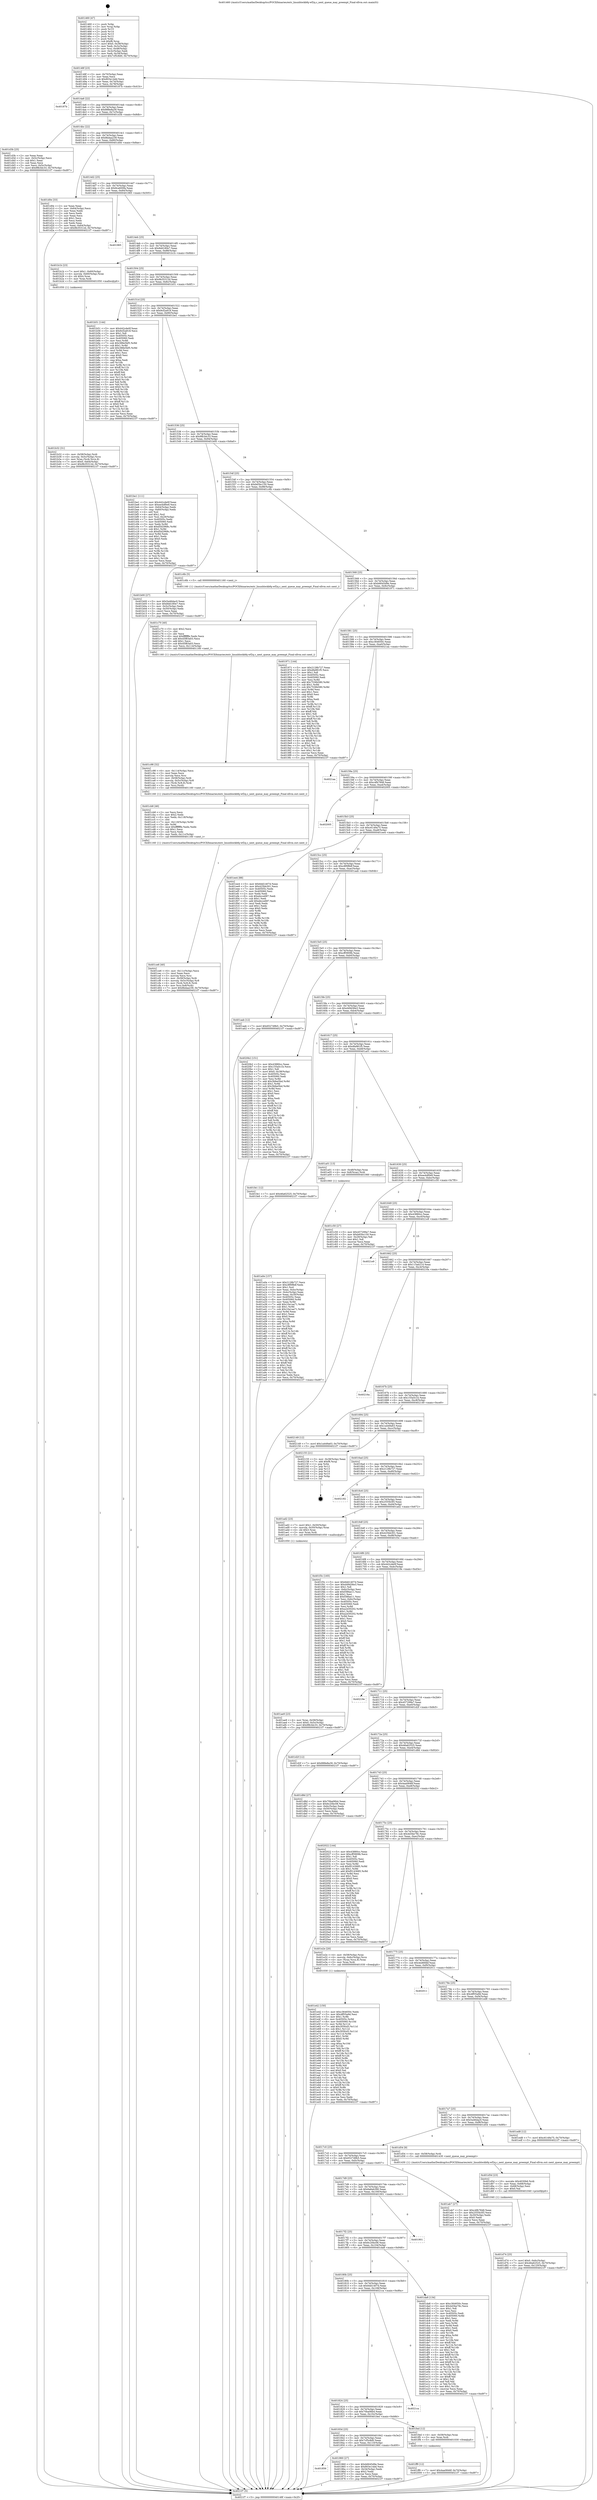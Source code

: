 digraph "0x401460" {
  label = "0x401460 (/mnt/c/Users/mathe/Desktop/tcc/POCII/binaries/extr_linuxblockbfq-wf2q.c_next_queue_may_preempt_Final-ollvm.out::main(0))"
  labelloc = "t"
  node[shape=record]

  Entry [label="",width=0.3,height=0.3,shape=circle,fillcolor=black,style=filled]
  "0x40148f" [label="{
     0x40148f [23]\l
     | [instrs]\l
     &nbsp;&nbsp;0x40148f \<+3\>: mov -0x70(%rbp),%eax\l
     &nbsp;&nbsp;0x401492 \<+2\>: mov %eax,%ecx\l
     &nbsp;&nbsp;0x401494 \<+6\>: sub $0x803e14dd,%ecx\l
     &nbsp;&nbsp;0x40149a \<+3\>: mov %eax,-0x74(%rbp)\l
     &nbsp;&nbsp;0x40149d \<+3\>: mov %ecx,-0x78(%rbp)\l
     &nbsp;&nbsp;0x4014a0 \<+6\>: je 000000000040187b \<main+0x41b\>\l
  }"]
  "0x40187b" [label="{
     0x40187b\l
  }", style=dashed]
  "0x4014a6" [label="{
     0x4014a6 [22]\l
     | [instrs]\l
     &nbsp;&nbsp;0x4014a6 \<+5\>: jmp 00000000004014ab \<main+0x4b\>\l
     &nbsp;&nbsp;0x4014ab \<+3\>: mov -0x74(%rbp),%eax\l
     &nbsp;&nbsp;0x4014ae \<+5\>: sub $0x888e8a39,%eax\l
     &nbsp;&nbsp;0x4014b3 \<+3\>: mov %eax,-0x7c(%rbp)\l
     &nbsp;&nbsp;0x4014b6 \<+6\>: je 0000000000401d3b \<main+0x8db\>\l
  }"]
  Exit [label="",width=0.3,height=0.3,shape=circle,fillcolor=black,style=filled,peripheries=2]
  "0x401d3b" [label="{
     0x401d3b [25]\l
     | [instrs]\l
     &nbsp;&nbsp;0x401d3b \<+2\>: xor %eax,%eax\l
     &nbsp;&nbsp;0x401d3d \<+3\>: mov -0x5c(%rbp),%ecx\l
     &nbsp;&nbsp;0x401d40 \<+3\>: sub $0x1,%eax\l
     &nbsp;&nbsp;0x401d43 \<+2\>: sub %eax,%ecx\l
     &nbsp;&nbsp;0x401d45 \<+3\>: mov %ecx,-0x5c(%rbp)\l
     &nbsp;&nbsp;0x401d48 \<+7\>: movl $0x9fb3dc33,-0x70(%rbp)\l
     &nbsp;&nbsp;0x401d4f \<+5\>: jmp 00000000004021f7 \<main+0xd97\>\l
  }"]
  "0x4014bc" [label="{
     0x4014bc [22]\l
     | [instrs]\l
     &nbsp;&nbsp;0x4014bc \<+5\>: jmp 00000000004014c1 \<main+0x61\>\l
     &nbsp;&nbsp;0x4014c1 \<+3\>: mov -0x74(%rbp),%eax\l
     &nbsp;&nbsp;0x4014c4 \<+5\>: sub $0x8bdaa239,%eax\l
     &nbsp;&nbsp;0x4014c9 \<+3\>: mov %eax,-0x80(%rbp)\l
     &nbsp;&nbsp;0x4014cc \<+6\>: je 0000000000401d0e \<main+0x8ae\>\l
  }"]
  "0x401ff9" [label="{
     0x401ff9 [12]\l
     | [instrs]\l
     &nbsp;&nbsp;0x401ff9 \<+7\>: movl $0x4aa0846f,-0x70(%rbp)\l
     &nbsp;&nbsp;0x402000 \<+5\>: jmp 00000000004021f7 \<main+0xd97\>\l
  }"]
  "0x401d0e" [label="{
     0x401d0e [33]\l
     | [instrs]\l
     &nbsp;&nbsp;0x401d0e \<+2\>: xor %eax,%eax\l
     &nbsp;&nbsp;0x401d10 \<+3\>: mov -0x64(%rbp),%ecx\l
     &nbsp;&nbsp;0x401d13 \<+2\>: mov %eax,%edx\l
     &nbsp;&nbsp;0x401d15 \<+2\>: sub %ecx,%edx\l
     &nbsp;&nbsp;0x401d17 \<+2\>: mov %eax,%ecx\l
     &nbsp;&nbsp;0x401d19 \<+3\>: sub $0x1,%ecx\l
     &nbsp;&nbsp;0x401d1c \<+2\>: add %ecx,%edx\l
     &nbsp;&nbsp;0x401d1e \<+2\>: sub %edx,%eax\l
     &nbsp;&nbsp;0x401d20 \<+3\>: mov %eax,-0x64(%rbp)\l
     &nbsp;&nbsp;0x401d23 \<+7\>: movl $0x9b35312d,-0x70(%rbp)\l
     &nbsp;&nbsp;0x401d2a \<+5\>: jmp 00000000004021f7 \<main+0xd97\>\l
  }"]
  "0x4014d2" [label="{
     0x4014d2 [25]\l
     | [instrs]\l
     &nbsp;&nbsp;0x4014d2 \<+5\>: jmp 00000000004014d7 \<main+0x77\>\l
     &nbsp;&nbsp;0x4014d7 \<+3\>: mov -0x74(%rbp),%eax\l
     &nbsp;&nbsp;0x4014da \<+5\>: sub $0x8ca600fa,%eax\l
     &nbsp;&nbsp;0x4014df \<+6\>: mov %eax,-0x84(%rbp)\l
     &nbsp;&nbsp;0x4014e5 \<+6\>: je 0000000000401965 \<main+0x505\>\l
  }"]
  "0x401e42" [label="{
     0x401e42 [150]\l
     | [instrs]\l
     &nbsp;&nbsp;0x401e42 \<+5\>: mov $0xc364650c,%edx\l
     &nbsp;&nbsp;0x401e47 \<+5\>: mov $0x4ff35a9d,%esi\l
     &nbsp;&nbsp;0x401e4c \<+3\>: mov $0x1,%r8b\l
     &nbsp;&nbsp;0x401e4f \<+8\>: mov 0x40505c,%r9d\l
     &nbsp;&nbsp;0x401e57 \<+8\>: mov 0x405060,%r10d\l
     &nbsp;&nbsp;0x401e5f \<+3\>: mov %r9d,%r11d\l
     &nbsp;&nbsp;0x401e62 \<+7\>: add $0x305fcd3,%r11d\l
     &nbsp;&nbsp;0x401e69 \<+4\>: sub $0x1,%r11d\l
     &nbsp;&nbsp;0x401e6d \<+7\>: sub $0x305fcd3,%r11d\l
     &nbsp;&nbsp;0x401e74 \<+4\>: imul %r11d,%r9d\l
     &nbsp;&nbsp;0x401e78 \<+4\>: and $0x1,%r9d\l
     &nbsp;&nbsp;0x401e7c \<+4\>: cmp $0x0,%r9d\l
     &nbsp;&nbsp;0x401e80 \<+3\>: sete %bl\l
     &nbsp;&nbsp;0x401e83 \<+4\>: cmp $0xa,%r10d\l
     &nbsp;&nbsp;0x401e87 \<+4\>: setl %r14b\l
     &nbsp;&nbsp;0x401e8b \<+3\>: mov %bl,%r15b\l
     &nbsp;&nbsp;0x401e8e \<+4\>: xor $0xff,%r15b\l
     &nbsp;&nbsp;0x401e92 \<+3\>: mov %r14b,%r12b\l
     &nbsp;&nbsp;0x401e95 \<+4\>: xor $0xff,%r12b\l
     &nbsp;&nbsp;0x401e99 \<+4\>: xor $0x0,%r8b\l
     &nbsp;&nbsp;0x401e9d \<+3\>: mov %r15b,%r13b\l
     &nbsp;&nbsp;0x401ea0 \<+4\>: and $0x0,%r13b\l
     &nbsp;&nbsp;0x401ea4 \<+3\>: and %r8b,%bl\l
     &nbsp;&nbsp;0x401ea7 \<+3\>: mov %r12b,%al\l
     &nbsp;&nbsp;0x401eaa \<+2\>: and $0x0,%al\l
     &nbsp;&nbsp;0x401eac \<+3\>: and %r8b,%r14b\l
     &nbsp;&nbsp;0x401eaf \<+3\>: or %bl,%r13b\l
     &nbsp;&nbsp;0x401eb2 \<+3\>: or %r14b,%al\l
     &nbsp;&nbsp;0x401eb5 \<+3\>: xor %al,%r13b\l
     &nbsp;&nbsp;0x401eb8 \<+3\>: or %r12b,%r15b\l
     &nbsp;&nbsp;0x401ebb \<+4\>: xor $0xff,%r15b\l
     &nbsp;&nbsp;0x401ebf \<+4\>: or $0x0,%r8b\l
     &nbsp;&nbsp;0x401ec3 \<+3\>: and %r8b,%r15b\l
     &nbsp;&nbsp;0x401ec6 \<+3\>: or %r15b,%r13b\l
     &nbsp;&nbsp;0x401ec9 \<+4\>: test $0x1,%r13b\l
     &nbsp;&nbsp;0x401ecd \<+3\>: cmovne %esi,%edx\l
     &nbsp;&nbsp;0x401ed0 \<+3\>: mov %edx,-0x70(%rbp)\l
     &nbsp;&nbsp;0x401ed3 \<+5\>: jmp 00000000004021f7 \<main+0xd97\>\l
  }"]
  "0x401965" [label="{
     0x401965\l
  }", style=dashed]
  "0x4014eb" [label="{
     0x4014eb [25]\l
     | [instrs]\l
     &nbsp;&nbsp;0x4014eb \<+5\>: jmp 00000000004014f0 \<main+0x90\>\l
     &nbsp;&nbsp;0x4014f0 \<+3\>: mov -0x74(%rbp),%eax\l
     &nbsp;&nbsp;0x4014f3 \<+5\>: sub $0x8dd180e7,%eax\l
     &nbsp;&nbsp;0x4014f8 \<+6\>: mov %eax,-0x88(%rbp)\l
     &nbsp;&nbsp;0x4014fe \<+6\>: je 0000000000401b1b \<main+0x6bb\>\l
  }"]
  "0x401d74" [label="{
     0x401d74 [25]\l
     | [instrs]\l
     &nbsp;&nbsp;0x401d74 \<+7\>: movl $0x0,-0x6c(%rbp)\l
     &nbsp;&nbsp;0x401d7b \<+7\>: movl $0x46a62525,-0x70(%rbp)\l
     &nbsp;&nbsp;0x401d82 \<+6\>: mov %eax,-0x120(%rbp)\l
     &nbsp;&nbsp;0x401d88 \<+5\>: jmp 00000000004021f7 \<main+0xd97\>\l
  }"]
  "0x401b1b" [label="{
     0x401b1b [23]\l
     | [instrs]\l
     &nbsp;&nbsp;0x401b1b \<+7\>: movl $0x1,-0x60(%rbp)\l
     &nbsp;&nbsp;0x401b22 \<+4\>: movslq -0x60(%rbp),%rax\l
     &nbsp;&nbsp;0x401b26 \<+4\>: shl $0x4,%rax\l
     &nbsp;&nbsp;0x401b2a \<+3\>: mov %rax,%rdi\l
     &nbsp;&nbsp;0x401b2d \<+5\>: call 0000000000401050 \<malloc@plt\>\l
     | [calls]\l
     &nbsp;&nbsp;0x401050 \{1\} (unknown)\l
  }"]
  "0x401504" [label="{
     0x401504 [25]\l
     | [instrs]\l
     &nbsp;&nbsp;0x401504 \<+5\>: jmp 0000000000401509 \<main+0xa9\>\l
     &nbsp;&nbsp;0x401509 \<+3\>: mov -0x74(%rbp),%eax\l
     &nbsp;&nbsp;0x40150c \<+5\>: sub $0x9b35312d,%eax\l
     &nbsp;&nbsp;0x401511 \<+6\>: mov %eax,-0x8c(%rbp)\l
     &nbsp;&nbsp;0x401517 \<+6\>: je 0000000000401b51 \<main+0x6f1\>\l
  }"]
  "0x401d5d" [label="{
     0x401d5d [23]\l
     | [instrs]\l
     &nbsp;&nbsp;0x401d5d \<+10\>: movabs $0x4030b6,%rdi\l
     &nbsp;&nbsp;0x401d67 \<+3\>: mov %eax,-0x68(%rbp)\l
     &nbsp;&nbsp;0x401d6a \<+3\>: mov -0x68(%rbp),%esi\l
     &nbsp;&nbsp;0x401d6d \<+2\>: mov $0x0,%al\l
     &nbsp;&nbsp;0x401d6f \<+5\>: call 0000000000401040 \<printf@plt\>\l
     | [calls]\l
     &nbsp;&nbsp;0x401040 \{1\} (unknown)\l
  }"]
  "0x401b51" [label="{
     0x401b51 [144]\l
     | [instrs]\l
     &nbsp;&nbsp;0x401b51 \<+5\>: mov $0x442cde0f,%eax\l
     &nbsp;&nbsp;0x401b56 \<+5\>: mov $0x9cf2a918,%ecx\l
     &nbsp;&nbsp;0x401b5b \<+2\>: mov $0x1,%dl\l
     &nbsp;&nbsp;0x401b5d \<+7\>: mov 0x40505c,%esi\l
     &nbsp;&nbsp;0x401b64 \<+7\>: mov 0x405060,%edi\l
     &nbsp;&nbsp;0x401b6b \<+3\>: mov %esi,%r8d\l
     &nbsp;&nbsp;0x401b6e \<+7\>: sub $0x388e5bf5,%r8d\l
     &nbsp;&nbsp;0x401b75 \<+4\>: sub $0x1,%r8d\l
     &nbsp;&nbsp;0x401b79 \<+7\>: add $0x388e5bf5,%r8d\l
     &nbsp;&nbsp;0x401b80 \<+4\>: imul %r8d,%esi\l
     &nbsp;&nbsp;0x401b84 \<+3\>: and $0x1,%esi\l
     &nbsp;&nbsp;0x401b87 \<+3\>: cmp $0x0,%esi\l
     &nbsp;&nbsp;0x401b8a \<+4\>: sete %r9b\l
     &nbsp;&nbsp;0x401b8e \<+3\>: cmp $0xa,%edi\l
     &nbsp;&nbsp;0x401b91 \<+4\>: setl %r10b\l
     &nbsp;&nbsp;0x401b95 \<+3\>: mov %r9b,%r11b\l
     &nbsp;&nbsp;0x401b98 \<+4\>: xor $0xff,%r11b\l
     &nbsp;&nbsp;0x401b9c \<+3\>: mov %r10b,%bl\l
     &nbsp;&nbsp;0x401b9f \<+3\>: xor $0xff,%bl\l
     &nbsp;&nbsp;0x401ba2 \<+3\>: xor $0x0,%dl\l
     &nbsp;&nbsp;0x401ba5 \<+3\>: mov %r11b,%r14b\l
     &nbsp;&nbsp;0x401ba8 \<+4\>: and $0x0,%r14b\l
     &nbsp;&nbsp;0x401bac \<+3\>: and %dl,%r9b\l
     &nbsp;&nbsp;0x401baf \<+3\>: mov %bl,%r15b\l
     &nbsp;&nbsp;0x401bb2 \<+4\>: and $0x0,%r15b\l
     &nbsp;&nbsp;0x401bb6 \<+3\>: and %dl,%r10b\l
     &nbsp;&nbsp;0x401bb9 \<+3\>: or %r9b,%r14b\l
     &nbsp;&nbsp;0x401bbc \<+3\>: or %r10b,%r15b\l
     &nbsp;&nbsp;0x401bbf \<+3\>: xor %r15b,%r14b\l
     &nbsp;&nbsp;0x401bc2 \<+3\>: or %bl,%r11b\l
     &nbsp;&nbsp;0x401bc5 \<+4\>: xor $0xff,%r11b\l
     &nbsp;&nbsp;0x401bc9 \<+3\>: or $0x0,%dl\l
     &nbsp;&nbsp;0x401bcc \<+3\>: and %dl,%r11b\l
     &nbsp;&nbsp;0x401bcf \<+3\>: or %r11b,%r14b\l
     &nbsp;&nbsp;0x401bd2 \<+4\>: test $0x1,%r14b\l
     &nbsp;&nbsp;0x401bd6 \<+3\>: cmovne %ecx,%eax\l
     &nbsp;&nbsp;0x401bd9 \<+3\>: mov %eax,-0x70(%rbp)\l
     &nbsp;&nbsp;0x401bdc \<+5\>: jmp 00000000004021f7 \<main+0xd97\>\l
  }"]
  "0x40151d" [label="{
     0x40151d [25]\l
     | [instrs]\l
     &nbsp;&nbsp;0x40151d \<+5\>: jmp 0000000000401522 \<main+0xc2\>\l
     &nbsp;&nbsp;0x401522 \<+3\>: mov -0x74(%rbp),%eax\l
     &nbsp;&nbsp;0x401525 \<+5\>: sub $0x9cf2a918,%eax\l
     &nbsp;&nbsp;0x40152a \<+6\>: mov %eax,-0x90(%rbp)\l
     &nbsp;&nbsp;0x401530 \<+6\>: je 0000000000401be1 \<main+0x781\>\l
  }"]
  "0x401ce6" [label="{
     0x401ce6 [40]\l
     | [instrs]\l
     &nbsp;&nbsp;0x401ce6 \<+6\>: mov -0x11c(%rbp),%ecx\l
     &nbsp;&nbsp;0x401cec \<+3\>: imul %eax,%ecx\l
     &nbsp;&nbsp;0x401cef \<+3\>: movslq %ecx,%rsi\l
     &nbsp;&nbsp;0x401cf2 \<+4\>: mov -0x58(%rbp),%rdi\l
     &nbsp;&nbsp;0x401cf6 \<+4\>: movslq -0x5c(%rbp),%r8\l
     &nbsp;&nbsp;0x401cfa \<+4\>: mov (%rdi,%r8,8),%rdi\l
     &nbsp;&nbsp;0x401cfe \<+4\>: mov %rsi,0x8(%rdi)\l
     &nbsp;&nbsp;0x401d02 \<+7\>: movl $0x8bdaa239,-0x70(%rbp)\l
     &nbsp;&nbsp;0x401d09 \<+5\>: jmp 00000000004021f7 \<main+0xd97\>\l
  }"]
  "0x401be1" [label="{
     0x401be1 [111]\l
     | [instrs]\l
     &nbsp;&nbsp;0x401be1 \<+5\>: mov $0x442cde0f,%eax\l
     &nbsp;&nbsp;0x401be6 \<+5\>: mov $0xee4df0e9,%ecx\l
     &nbsp;&nbsp;0x401beb \<+3\>: mov -0x64(%rbp),%edx\l
     &nbsp;&nbsp;0x401bee \<+3\>: cmp -0x60(%rbp),%edx\l
     &nbsp;&nbsp;0x401bf1 \<+4\>: setl %sil\l
     &nbsp;&nbsp;0x401bf5 \<+4\>: and $0x1,%sil\l
     &nbsp;&nbsp;0x401bf9 \<+4\>: mov %sil,-0x29(%rbp)\l
     &nbsp;&nbsp;0x401bfd \<+7\>: mov 0x40505c,%edx\l
     &nbsp;&nbsp;0x401c04 \<+7\>: mov 0x405060,%edi\l
     &nbsp;&nbsp;0x401c0b \<+3\>: mov %edx,%r8d\l
     &nbsp;&nbsp;0x401c0e \<+7\>: add $0xd5d2968c,%r8d\l
     &nbsp;&nbsp;0x401c15 \<+4\>: sub $0x1,%r8d\l
     &nbsp;&nbsp;0x401c19 \<+7\>: sub $0xd5d2968c,%r8d\l
     &nbsp;&nbsp;0x401c20 \<+4\>: imul %r8d,%edx\l
     &nbsp;&nbsp;0x401c24 \<+3\>: and $0x1,%edx\l
     &nbsp;&nbsp;0x401c27 \<+3\>: cmp $0x0,%edx\l
     &nbsp;&nbsp;0x401c2a \<+4\>: sete %sil\l
     &nbsp;&nbsp;0x401c2e \<+3\>: cmp $0xa,%edi\l
     &nbsp;&nbsp;0x401c31 \<+4\>: setl %r9b\l
     &nbsp;&nbsp;0x401c35 \<+3\>: mov %sil,%r10b\l
     &nbsp;&nbsp;0x401c38 \<+3\>: and %r9b,%r10b\l
     &nbsp;&nbsp;0x401c3b \<+3\>: xor %r9b,%sil\l
     &nbsp;&nbsp;0x401c3e \<+3\>: or %sil,%r10b\l
     &nbsp;&nbsp;0x401c41 \<+4\>: test $0x1,%r10b\l
     &nbsp;&nbsp;0x401c45 \<+3\>: cmovne %ecx,%eax\l
     &nbsp;&nbsp;0x401c48 \<+3\>: mov %eax,-0x70(%rbp)\l
     &nbsp;&nbsp;0x401c4b \<+5\>: jmp 00000000004021f7 \<main+0xd97\>\l
  }"]
  "0x401536" [label="{
     0x401536 [25]\l
     | [instrs]\l
     &nbsp;&nbsp;0x401536 \<+5\>: jmp 000000000040153b \<main+0xdb\>\l
     &nbsp;&nbsp;0x40153b \<+3\>: mov -0x74(%rbp),%eax\l
     &nbsp;&nbsp;0x40153e \<+5\>: sub $0x9fb3dc33,%eax\l
     &nbsp;&nbsp;0x401543 \<+6\>: mov %eax,-0x94(%rbp)\l
     &nbsp;&nbsp;0x401549 \<+6\>: je 0000000000401b00 \<main+0x6a0\>\l
  }"]
  "0x401cb8" [label="{
     0x401cb8 [46]\l
     | [instrs]\l
     &nbsp;&nbsp;0x401cb8 \<+2\>: xor %ecx,%ecx\l
     &nbsp;&nbsp;0x401cba \<+5\>: mov $0x2,%edx\l
     &nbsp;&nbsp;0x401cbf \<+6\>: mov %edx,-0x118(%rbp)\l
     &nbsp;&nbsp;0x401cc5 \<+1\>: cltd\l
     &nbsp;&nbsp;0x401cc6 \<+7\>: mov -0x118(%rbp),%r9d\l
     &nbsp;&nbsp;0x401ccd \<+3\>: idiv %r9d\l
     &nbsp;&nbsp;0x401cd0 \<+6\>: imul $0xfffffffe,%edx,%edx\l
     &nbsp;&nbsp;0x401cd6 \<+3\>: sub $0x1,%ecx\l
     &nbsp;&nbsp;0x401cd9 \<+2\>: sub %ecx,%edx\l
     &nbsp;&nbsp;0x401cdb \<+6\>: mov %edx,-0x11c(%rbp)\l
     &nbsp;&nbsp;0x401ce1 \<+5\>: call 0000000000401160 \<next_i\>\l
     | [calls]\l
     &nbsp;&nbsp;0x401160 \{1\} (/mnt/c/Users/mathe/Desktop/tcc/POCII/binaries/extr_linuxblockbfq-wf2q.c_next_queue_may_preempt_Final-ollvm.out::next_i)\l
  }"]
  "0x401b00" [label="{
     0x401b00 [27]\l
     | [instrs]\l
     &nbsp;&nbsp;0x401b00 \<+5\>: mov $0x5a46dac0,%eax\l
     &nbsp;&nbsp;0x401b05 \<+5\>: mov $0x8dd180e7,%ecx\l
     &nbsp;&nbsp;0x401b0a \<+3\>: mov -0x5c(%rbp),%edx\l
     &nbsp;&nbsp;0x401b0d \<+3\>: cmp -0x50(%rbp),%edx\l
     &nbsp;&nbsp;0x401b10 \<+3\>: cmovl %ecx,%eax\l
     &nbsp;&nbsp;0x401b13 \<+3\>: mov %eax,-0x70(%rbp)\l
     &nbsp;&nbsp;0x401b16 \<+5\>: jmp 00000000004021f7 \<main+0xd97\>\l
  }"]
  "0x40154f" [label="{
     0x40154f [25]\l
     | [instrs]\l
     &nbsp;&nbsp;0x40154f \<+5\>: jmp 0000000000401554 \<main+0xf4\>\l
     &nbsp;&nbsp;0x401554 \<+3\>: mov -0x74(%rbp),%eax\l
     &nbsp;&nbsp;0x401557 \<+5\>: sub $0xb65bc150,%eax\l
     &nbsp;&nbsp;0x40155c \<+6\>: mov %eax,-0x98(%rbp)\l
     &nbsp;&nbsp;0x401562 \<+6\>: je 0000000000401c6b \<main+0x80b\>\l
  }"]
  "0x401c98" [label="{
     0x401c98 [32]\l
     | [instrs]\l
     &nbsp;&nbsp;0x401c98 \<+6\>: mov -0x114(%rbp),%ecx\l
     &nbsp;&nbsp;0x401c9e \<+3\>: imul %eax,%ecx\l
     &nbsp;&nbsp;0x401ca1 \<+3\>: movslq %ecx,%rsi\l
     &nbsp;&nbsp;0x401ca4 \<+4\>: mov -0x58(%rbp),%rdi\l
     &nbsp;&nbsp;0x401ca8 \<+4\>: movslq -0x5c(%rbp),%r8\l
     &nbsp;&nbsp;0x401cac \<+4\>: mov (%rdi,%r8,8),%rdi\l
     &nbsp;&nbsp;0x401cb0 \<+3\>: mov %rsi,(%rdi)\l
     &nbsp;&nbsp;0x401cb3 \<+5\>: call 0000000000401160 \<next_i\>\l
     | [calls]\l
     &nbsp;&nbsp;0x401160 \{1\} (/mnt/c/Users/mathe/Desktop/tcc/POCII/binaries/extr_linuxblockbfq-wf2q.c_next_queue_may_preempt_Final-ollvm.out::next_i)\l
  }"]
  "0x401c6b" [label="{
     0x401c6b [5]\l
     | [instrs]\l
     &nbsp;&nbsp;0x401c6b \<+5\>: call 0000000000401160 \<next_i\>\l
     | [calls]\l
     &nbsp;&nbsp;0x401160 \{1\} (/mnt/c/Users/mathe/Desktop/tcc/POCII/binaries/extr_linuxblockbfq-wf2q.c_next_queue_may_preempt_Final-ollvm.out::next_i)\l
  }"]
  "0x401568" [label="{
     0x401568 [25]\l
     | [instrs]\l
     &nbsp;&nbsp;0x401568 \<+5\>: jmp 000000000040156d \<main+0x10d\>\l
     &nbsp;&nbsp;0x40156d \<+3\>: mov -0x74(%rbp),%eax\l
     &nbsp;&nbsp;0x401570 \<+5\>: sub $0xb6645d9e,%eax\l
     &nbsp;&nbsp;0x401575 \<+6\>: mov %eax,-0x9c(%rbp)\l
     &nbsp;&nbsp;0x40157b \<+6\>: je 0000000000401971 \<main+0x511\>\l
  }"]
  "0x401c70" [label="{
     0x401c70 [40]\l
     | [instrs]\l
     &nbsp;&nbsp;0x401c70 \<+5\>: mov $0x2,%ecx\l
     &nbsp;&nbsp;0x401c75 \<+1\>: cltd\l
     &nbsp;&nbsp;0x401c76 \<+2\>: idiv %ecx\l
     &nbsp;&nbsp;0x401c78 \<+6\>: imul $0xfffffffe,%edx,%ecx\l
     &nbsp;&nbsp;0x401c7e \<+6\>: add $0x45f83a03,%ecx\l
     &nbsp;&nbsp;0x401c84 \<+3\>: add $0x1,%ecx\l
     &nbsp;&nbsp;0x401c87 \<+6\>: sub $0x45f83a03,%ecx\l
     &nbsp;&nbsp;0x401c8d \<+6\>: mov %ecx,-0x114(%rbp)\l
     &nbsp;&nbsp;0x401c93 \<+5\>: call 0000000000401160 \<next_i\>\l
     | [calls]\l
     &nbsp;&nbsp;0x401160 \{1\} (/mnt/c/Users/mathe/Desktop/tcc/POCII/binaries/extr_linuxblockbfq-wf2q.c_next_queue_may_preempt_Final-ollvm.out::next_i)\l
  }"]
  "0x401971" [label="{
     0x401971 [144]\l
     | [instrs]\l
     &nbsp;&nbsp;0x401971 \<+5\>: mov $0x2128b727,%eax\l
     &nbsp;&nbsp;0x401976 \<+5\>: mov $0xdfa981f5,%ecx\l
     &nbsp;&nbsp;0x40197b \<+2\>: mov $0x1,%dl\l
     &nbsp;&nbsp;0x40197d \<+7\>: mov 0x40505c,%esi\l
     &nbsp;&nbsp;0x401984 \<+7\>: mov 0x405060,%edi\l
     &nbsp;&nbsp;0x40198b \<+3\>: mov %esi,%r8d\l
     &nbsp;&nbsp;0x40198e \<+7\>: add $0x7536b580,%r8d\l
     &nbsp;&nbsp;0x401995 \<+4\>: sub $0x1,%r8d\l
     &nbsp;&nbsp;0x401999 \<+7\>: sub $0x7536b580,%r8d\l
     &nbsp;&nbsp;0x4019a0 \<+4\>: imul %r8d,%esi\l
     &nbsp;&nbsp;0x4019a4 \<+3\>: and $0x1,%esi\l
     &nbsp;&nbsp;0x4019a7 \<+3\>: cmp $0x0,%esi\l
     &nbsp;&nbsp;0x4019aa \<+4\>: sete %r9b\l
     &nbsp;&nbsp;0x4019ae \<+3\>: cmp $0xa,%edi\l
     &nbsp;&nbsp;0x4019b1 \<+4\>: setl %r10b\l
     &nbsp;&nbsp;0x4019b5 \<+3\>: mov %r9b,%r11b\l
     &nbsp;&nbsp;0x4019b8 \<+4\>: xor $0xff,%r11b\l
     &nbsp;&nbsp;0x4019bc \<+3\>: mov %r10b,%bl\l
     &nbsp;&nbsp;0x4019bf \<+3\>: xor $0xff,%bl\l
     &nbsp;&nbsp;0x4019c2 \<+3\>: xor $0x1,%dl\l
     &nbsp;&nbsp;0x4019c5 \<+3\>: mov %r11b,%r14b\l
     &nbsp;&nbsp;0x4019c8 \<+4\>: and $0xff,%r14b\l
     &nbsp;&nbsp;0x4019cc \<+3\>: and %dl,%r9b\l
     &nbsp;&nbsp;0x4019cf \<+3\>: mov %bl,%r15b\l
     &nbsp;&nbsp;0x4019d2 \<+4\>: and $0xff,%r15b\l
     &nbsp;&nbsp;0x4019d6 \<+3\>: and %dl,%r10b\l
     &nbsp;&nbsp;0x4019d9 \<+3\>: or %r9b,%r14b\l
     &nbsp;&nbsp;0x4019dc \<+3\>: or %r10b,%r15b\l
     &nbsp;&nbsp;0x4019df \<+3\>: xor %r15b,%r14b\l
     &nbsp;&nbsp;0x4019e2 \<+3\>: or %bl,%r11b\l
     &nbsp;&nbsp;0x4019e5 \<+4\>: xor $0xff,%r11b\l
     &nbsp;&nbsp;0x4019e9 \<+3\>: or $0x1,%dl\l
     &nbsp;&nbsp;0x4019ec \<+3\>: and %dl,%r11b\l
     &nbsp;&nbsp;0x4019ef \<+3\>: or %r11b,%r14b\l
     &nbsp;&nbsp;0x4019f2 \<+4\>: test $0x1,%r14b\l
     &nbsp;&nbsp;0x4019f6 \<+3\>: cmovne %ecx,%eax\l
     &nbsp;&nbsp;0x4019f9 \<+3\>: mov %eax,-0x70(%rbp)\l
     &nbsp;&nbsp;0x4019fc \<+5\>: jmp 00000000004021f7 \<main+0xd97\>\l
  }"]
  "0x401581" [label="{
     0x401581 [25]\l
     | [instrs]\l
     &nbsp;&nbsp;0x401581 \<+5\>: jmp 0000000000401586 \<main+0x126\>\l
     &nbsp;&nbsp;0x401586 \<+3\>: mov -0x74(%rbp),%eax\l
     &nbsp;&nbsp;0x401589 \<+5\>: sub $0xc364650c,%eax\l
     &nbsp;&nbsp;0x40158e \<+6\>: mov %eax,-0xa0(%rbp)\l
     &nbsp;&nbsp;0x401594 \<+6\>: je 00000000004021aa \<main+0xd4a\>\l
  }"]
  "0x401b32" [label="{
     0x401b32 [31]\l
     | [instrs]\l
     &nbsp;&nbsp;0x401b32 \<+4\>: mov -0x58(%rbp),%rdi\l
     &nbsp;&nbsp;0x401b36 \<+4\>: movslq -0x5c(%rbp),%rcx\l
     &nbsp;&nbsp;0x401b3a \<+4\>: mov %rax,(%rdi,%rcx,8)\l
     &nbsp;&nbsp;0x401b3e \<+7\>: movl $0x0,-0x64(%rbp)\l
     &nbsp;&nbsp;0x401b45 \<+7\>: movl $0x9b35312d,-0x70(%rbp)\l
     &nbsp;&nbsp;0x401b4c \<+5\>: jmp 00000000004021f7 \<main+0xd97\>\l
  }"]
  "0x4021aa" [label="{
     0x4021aa\l
  }", style=dashed]
  "0x40159a" [label="{
     0x40159a [25]\l
     | [instrs]\l
     &nbsp;&nbsp;0x40159a \<+5\>: jmp 000000000040159f \<main+0x13f\>\l
     &nbsp;&nbsp;0x40159f \<+3\>: mov -0x74(%rbp),%eax\l
     &nbsp;&nbsp;0x4015a2 \<+5\>: sub $0xc4fb7848,%eax\l
     &nbsp;&nbsp;0x4015a7 \<+6\>: mov %eax,-0xa4(%rbp)\l
     &nbsp;&nbsp;0x4015ad \<+6\>: je 0000000000402005 \<main+0xba5\>\l
  }"]
  "0x401ae9" [label="{
     0x401ae9 [23]\l
     | [instrs]\l
     &nbsp;&nbsp;0x401ae9 \<+4\>: mov %rax,-0x58(%rbp)\l
     &nbsp;&nbsp;0x401aed \<+7\>: movl $0x0,-0x5c(%rbp)\l
     &nbsp;&nbsp;0x401af4 \<+7\>: movl $0x9fb3dc33,-0x70(%rbp)\l
     &nbsp;&nbsp;0x401afb \<+5\>: jmp 00000000004021f7 \<main+0xd97\>\l
  }"]
  "0x402005" [label="{
     0x402005\l
  }", style=dashed]
  "0x4015b3" [label="{
     0x4015b3 [25]\l
     | [instrs]\l
     &nbsp;&nbsp;0x4015b3 \<+5\>: jmp 00000000004015b8 \<main+0x158\>\l
     &nbsp;&nbsp;0x4015b8 \<+3\>: mov -0x74(%rbp),%eax\l
     &nbsp;&nbsp;0x4015bb \<+5\>: sub $0xc6149a75,%eax\l
     &nbsp;&nbsp;0x4015c0 \<+6\>: mov %eax,-0xa8(%rbp)\l
     &nbsp;&nbsp;0x4015c6 \<+6\>: je 0000000000401ee4 \<main+0xa84\>\l
  }"]
  "0x401a0e" [label="{
     0x401a0e [157]\l
     | [instrs]\l
     &nbsp;&nbsp;0x401a0e \<+5\>: mov $0x2128b727,%ecx\l
     &nbsp;&nbsp;0x401a13 \<+5\>: mov $0xc8f0f8df,%edx\l
     &nbsp;&nbsp;0x401a18 \<+3\>: mov $0x1,%sil\l
     &nbsp;&nbsp;0x401a1b \<+3\>: mov %eax,-0x4c(%rbp)\l
     &nbsp;&nbsp;0x401a1e \<+3\>: mov -0x4c(%rbp),%eax\l
     &nbsp;&nbsp;0x401a21 \<+3\>: mov %eax,-0x30(%rbp)\l
     &nbsp;&nbsp;0x401a24 \<+7\>: mov 0x40505c,%eax\l
     &nbsp;&nbsp;0x401a2b \<+8\>: mov 0x405060,%r8d\l
     &nbsp;&nbsp;0x401a33 \<+3\>: mov %eax,%r9d\l
     &nbsp;&nbsp;0x401a36 \<+7\>: add $0x10a1aa71,%r9d\l
     &nbsp;&nbsp;0x401a3d \<+4\>: sub $0x1,%r9d\l
     &nbsp;&nbsp;0x401a41 \<+7\>: sub $0x10a1aa71,%r9d\l
     &nbsp;&nbsp;0x401a48 \<+4\>: imul %r9d,%eax\l
     &nbsp;&nbsp;0x401a4c \<+3\>: and $0x1,%eax\l
     &nbsp;&nbsp;0x401a4f \<+3\>: cmp $0x0,%eax\l
     &nbsp;&nbsp;0x401a52 \<+4\>: sete %r10b\l
     &nbsp;&nbsp;0x401a56 \<+4\>: cmp $0xa,%r8d\l
     &nbsp;&nbsp;0x401a5a \<+4\>: setl %r11b\l
     &nbsp;&nbsp;0x401a5e \<+3\>: mov %r10b,%bl\l
     &nbsp;&nbsp;0x401a61 \<+3\>: xor $0xff,%bl\l
     &nbsp;&nbsp;0x401a64 \<+3\>: mov %r11b,%r14b\l
     &nbsp;&nbsp;0x401a67 \<+4\>: xor $0xff,%r14b\l
     &nbsp;&nbsp;0x401a6b \<+4\>: xor $0x1,%sil\l
     &nbsp;&nbsp;0x401a6f \<+3\>: mov %bl,%r15b\l
     &nbsp;&nbsp;0x401a72 \<+4\>: and $0xff,%r15b\l
     &nbsp;&nbsp;0x401a76 \<+3\>: and %sil,%r10b\l
     &nbsp;&nbsp;0x401a79 \<+3\>: mov %r14b,%r12b\l
     &nbsp;&nbsp;0x401a7c \<+4\>: and $0xff,%r12b\l
     &nbsp;&nbsp;0x401a80 \<+3\>: and %sil,%r11b\l
     &nbsp;&nbsp;0x401a83 \<+3\>: or %r10b,%r15b\l
     &nbsp;&nbsp;0x401a86 \<+3\>: or %r11b,%r12b\l
     &nbsp;&nbsp;0x401a89 \<+3\>: xor %r12b,%r15b\l
     &nbsp;&nbsp;0x401a8c \<+3\>: or %r14b,%bl\l
     &nbsp;&nbsp;0x401a8f \<+3\>: xor $0xff,%bl\l
     &nbsp;&nbsp;0x401a92 \<+4\>: or $0x1,%sil\l
     &nbsp;&nbsp;0x401a96 \<+3\>: and %sil,%bl\l
     &nbsp;&nbsp;0x401a99 \<+3\>: or %bl,%r15b\l
     &nbsp;&nbsp;0x401a9c \<+4\>: test $0x1,%r15b\l
     &nbsp;&nbsp;0x401aa0 \<+3\>: cmovne %edx,%ecx\l
     &nbsp;&nbsp;0x401aa3 \<+3\>: mov %ecx,-0x70(%rbp)\l
     &nbsp;&nbsp;0x401aa6 \<+5\>: jmp 00000000004021f7 \<main+0xd97\>\l
  }"]
  "0x401ee4" [label="{
     0x401ee4 [88]\l
     | [instrs]\l
     &nbsp;&nbsp;0x401ee4 \<+5\>: mov $0x6dd1407d,%eax\l
     &nbsp;&nbsp;0x401ee9 \<+5\>: mov $0x425bb301,%ecx\l
     &nbsp;&nbsp;0x401eee \<+7\>: mov 0x40505c,%edx\l
     &nbsp;&nbsp;0x401ef5 \<+7\>: mov 0x405060,%esi\l
     &nbsp;&nbsp;0x401efc \<+2\>: mov %edx,%edi\l
     &nbsp;&nbsp;0x401efe \<+6\>: sub $0xebcce687,%edi\l
     &nbsp;&nbsp;0x401f04 \<+3\>: sub $0x1,%edi\l
     &nbsp;&nbsp;0x401f07 \<+6\>: add $0xebcce687,%edi\l
     &nbsp;&nbsp;0x401f0d \<+3\>: imul %edi,%edx\l
     &nbsp;&nbsp;0x401f10 \<+3\>: and $0x1,%edx\l
     &nbsp;&nbsp;0x401f13 \<+3\>: cmp $0x0,%edx\l
     &nbsp;&nbsp;0x401f16 \<+4\>: sete %r8b\l
     &nbsp;&nbsp;0x401f1a \<+3\>: cmp $0xa,%esi\l
     &nbsp;&nbsp;0x401f1d \<+4\>: setl %r9b\l
     &nbsp;&nbsp;0x401f21 \<+3\>: mov %r8b,%r10b\l
     &nbsp;&nbsp;0x401f24 \<+3\>: and %r9b,%r10b\l
     &nbsp;&nbsp;0x401f27 \<+3\>: xor %r9b,%r8b\l
     &nbsp;&nbsp;0x401f2a \<+3\>: or %r8b,%r10b\l
     &nbsp;&nbsp;0x401f2d \<+4\>: test $0x1,%r10b\l
     &nbsp;&nbsp;0x401f31 \<+3\>: cmovne %ecx,%eax\l
     &nbsp;&nbsp;0x401f34 \<+3\>: mov %eax,-0x70(%rbp)\l
     &nbsp;&nbsp;0x401f37 \<+5\>: jmp 00000000004021f7 \<main+0xd97\>\l
  }"]
  "0x4015cc" [label="{
     0x4015cc [25]\l
     | [instrs]\l
     &nbsp;&nbsp;0x4015cc \<+5\>: jmp 00000000004015d1 \<main+0x171\>\l
     &nbsp;&nbsp;0x4015d1 \<+3\>: mov -0x74(%rbp),%eax\l
     &nbsp;&nbsp;0x4015d4 \<+5\>: sub $0xc8f0f8df,%eax\l
     &nbsp;&nbsp;0x4015d9 \<+6\>: mov %eax,-0xac(%rbp)\l
     &nbsp;&nbsp;0x4015df \<+6\>: je 0000000000401aab \<main+0x64b\>\l
  }"]
  "0x401460" [label="{
     0x401460 [47]\l
     | [instrs]\l
     &nbsp;&nbsp;0x401460 \<+1\>: push %rbp\l
     &nbsp;&nbsp;0x401461 \<+3\>: mov %rsp,%rbp\l
     &nbsp;&nbsp;0x401464 \<+2\>: push %r15\l
     &nbsp;&nbsp;0x401466 \<+2\>: push %r14\l
     &nbsp;&nbsp;0x401468 \<+2\>: push %r13\l
     &nbsp;&nbsp;0x40146a \<+2\>: push %r12\l
     &nbsp;&nbsp;0x40146c \<+1\>: push %rbx\l
     &nbsp;&nbsp;0x40146d \<+7\>: sub $0xf8,%rsp\l
     &nbsp;&nbsp;0x401474 \<+7\>: movl $0x0,-0x38(%rbp)\l
     &nbsp;&nbsp;0x40147b \<+3\>: mov %edi,-0x3c(%rbp)\l
     &nbsp;&nbsp;0x40147e \<+4\>: mov %rsi,-0x48(%rbp)\l
     &nbsp;&nbsp;0x401482 \<+3\>: mov -0x3c(%rbp),%edi\l
     &nbsp;&nbsp;0x401485 \<+3\>: mov %edi,-0x34(%rbp)\l
     &nbsp;&nbsp;0x401488 \<+7\>: movl $0x7cf5c8d0,-0x70(%rbp)\l
  }"]
  "0x401aab" [label="{
     0x401aab [12]\l
     | [instrs]\l
     &nbsp;&nbsp;0x401aab \<+7\>: movl $0x6527d9b5,-0x70(%rbp)\l
     &nbsp;&nbsp;0x401ab2 \<+5\>: jmp 00000000004021f7 \<main+0xd97\>\l
  }"]
  "0x4015e5" [label="{
     0x4015e5 [25]\l
     | [instrs]\l
     &nbsp;&nbsp;0x4015e5 \<+5\>: jmp 00000000004015ea \<main+0x18a\>\l
     &nbsp;&nbsp;0x4015ea \<+3\>: mov -0x74(%rbp),%eax\l
     &nbsp;&nbsp;0x4015ed \<+5\>: sub $0xcff3909b,%eax\l
     &nbsp;&nbsp;0x4015f2 \<+6\>: mov %eax,-0xb0(%rbp)\l
     &nbsp;&nbsp;0x4015f8 \<+6\>: je 00000000004020b2 \<main+0xc52\>\l
  }"]
  "0x4021f7" [label="{
     0x4021f7 [5]\l
     | [instrs]\l
     &nbsp;&nbsp;0x4021f7 \<+5\>: jmp 000000000040148f \<main+0x2f\>\l
  }"]
  "0x4020b2" [label="{
     0x4020b2 [151]\l
     | [instrs]\l
     &nbsp;&nbsp;0x4020b2 \<+5\>: mov $0x43880cc,%eax\l
     &nbsp;&nbsp;0x4020b7 \<+5\>: mov $0x155a5c1b,%ecx\l
     &nbsp;&nbsp;0x4020bc \<+2\>: mov $0x1,%dl\l
     &nbsp;&nbsp;0x4020be \<+7\>: movl $0x0,-0x38(%rbp)\l
     &nbsp;&nbsp;0x4020c5 \<+7\>: mov 0x40505c,%esi\l
     &nbsp;&nbsp;0x4020cc \<+7\>: mov 0x405060,%edi\l
     &nbsp;&nbsp;0x4020d3 \<+3\>: mov %esi,%r8d\l
     &nbsp;&nbsp;0x4020d6 \<+7\>: add $0x3bfee5bd,%r8d\l
     &nbsp;&nbsp;0x4020dd \<+4\>: sub $0x1,%r8d\l
     &nbsp;&nbsp;0x4020e1 \<+7\>: sub $0x3bfee5bd,%r8d\l
     &nbsp;&nbsp;0x4020e8 \<+4\>: imul %r8d,%esi\l
     &nbsp;&nbsp;0x4020ec \<+3\>: and $0x1,%esi\l
     &nbsp;&nbsp;0x4020ef \<+3\>: cmp $0x0,%esi\l
     &nbsp;&nbsp;0x4020f2 \<+4\>: sete %r9b\l
     &nbsp;&nbsp;0x4020f6 \<+3\>: cmp $0xa,%edi\l
     &nbsp;&nbsp;0x4020f9 \<+4\>: setl %r10b\l
     &nbsp;&nbsp;0x4020fd \<+3\>: mov %r9b,%r11b\l
     &nbsp;&nbsp;0x402100 \<+4\>: xor $0xff,%r11b\l
     &nbsp;&nbsp;0x402104 \<+3\>: mov %r10b,%bl\l
     &nbsp;&nbsp;0x402107 \<+3\>: xor $0xff,%bl\l
     &nbsp;&nbsp;0x40210a \<+3\>: xor $0x1,%dl\l
     &nbsp;&nbsp;0x40210d \<+3\>: mov %r11b,%r14b\l
     &nbsp;&nbsp;0x402110 \<+4\>: and $0xff,%r14b\l
     &nbsp;&nbsp;0x402114 \<+3\>: and %dl,%r9b\l
     &nbsp;&nbsp;0x402117 \<+3\>: mov %bl,%r15b\l
     &nbsp;&nbsp;0x40211a \<+4\>: and $0xff,%r15b\l
     &nbsp;&nbsp;0x40211e \<+3\>: and %dl,%r10b\l
     &nbsp;&nbsp;0x402121 \<+3\>: or %r9b,%r14b\l
     &nbsp;&nbsp;0x402124 \<+3\>: or %r10b,%r15b\l
     &nbsp;&nbsp;0x402127 \<+3\>: xor %r15b,%r14b\l
     &nbsp;&nbsp;0x40212a \<+3\>: or %bl,%r11b\l
     &nbsp;&nbsp;0x40212d \<+4\>: xor $0xff,%r11b\l
     &nbsp;&nbsp;0x402131 \<+3\>: or $0x1,%dl\l
     &nbsp;&nbsp;0x402134 \<+3\>: and %dl,%r11b\l
     &nbsp;&nbsp;0x402137 \<+3\>: or %r11b,%r14b\l
     &nbsp;&nbsp;0x40213a \<+4\>: test $0x1,%r14b\l
     &nbsp;&nbsp;0x40213e \<+3\>: cmovne %ecx,%eax\l
     &nbsp;&nbsp;0x402141 \<+3\>: mov %eax,-0x70(%rbp)\l
     &nbsp;&nbsp;0x402144 \<+5\>: jmp 00000000004021f7 \<main+0xd97\>\l
  }"]
  "0x4015fe" [label="{
     0x4015fe [25]\l
     | [instrs]\l
     &nbsp;&nbsp;0x4015fe \<+5\>: jmp 0000000000401603 \<main+0x1a3\>\l
     &nbsp;&nbsp;0x401603 \<+3\>: mov -0x74(%rbp),%eax\l
     &nbsp;&nbsp;0x401606 \<+5\>: sub $0xd49d36e3,%eax\l
     &nbsp;&nbsp;0x40160b \<+6\>: mov %eax,-0xb4(%rbp)\l
     &nbsp;&nbsp;0x401611 \<+6\>: je 0000000000401fe1 \<main+0xb81\>\l
  }"]
  "0x401856" [label="{
     0x401856\l
  }", style=dashed]
  "0x401fe1" [label="{
     0x401fe1 [12]\l
     | [instrs]\l
     &nbsp;&nbsp;0x401fe1 \<+7\>: movl $0x46a62525,-0x70(%rbp)\l
     &nbsp;&nbsp;0x401fe8 \<+5\>: jmp 00000000004021f7 \<main+0xd97\>\l
  }"]
  "0x401617" [label="{
     0x401617 [25]\l
     | [instrs]\l
     &nbsp;&nbsp;0x401617 \<+5\>: jmp 000000000040161c \<main+0x1bc\>\l
     &nbsp;&nbsp;0x40161c \<+3\>: mov -0x74(%rbp),%eax\l
     &nbsp;&nbsp;0x40161f \<+5\>: sub $0xdfa981f5,%eax\l
     &nbsp;&nbsp;0x401624 \<+6\>: mov %eax,-0xb8(%rbp)\l
     &nbsp;&nbsp;0x40162a \<+6\>: je 0000000000401a01 \<main+0x5a1\>\l
  }"]
  "0x401860" [label="{
     0x401860 [27]\l
     | [instrs]\l
     &nbsp;&nbsp;0x401860 \<+5\>: mov $0xb6645d9e,%eax\l
     &nbsp;&nbsp;0x401865 \<+5\>: mov $0x803e14dd,%ecx\l
     &nbsp;&nbsp;0x40186a \<+3\>: mov -0x34(%rbp),%edx\l
     &nbsp;&nbsp;0x40186d \<+3\>: cmp $0x2,%edx\l
     &nbsp;&nbsp;0x401870 \<+3\>: cmovne %ecx,%eax\l
     &nbsp;&nbsp;0x401873 \<+3\>: mov %eax,-0x70(%rbp)\l
     &nbsp;&nbsp;0x401876 \<+5\>: jmp 00000000004021f7 \<main+0xd97\>\l
  }"]
  "0x401a01" [label="{
     0x401a01 [13]\l
     | [instrs]\l
     &nbsp;&nbsp;0x401a01 \<+4\>: mov -0x48(%rbp),%rax\l
     &nbsp;&nbsp;0x401a05 \<+4\>: mov 0x8(%rax),%rdi\l
     &nbsp;&nbsp;0x401a09 \<+5\>: call 0000000000401060 \<atoi@plt\>\l
     | [calls]\l
     &nbsp;&nbsp;0x401060 \{1\} (unknown)\l
  }"]
  "0x401630" [label="{
     0x401630 [25]\l
     | [instrs]\l
     &nbsp;&nbsp;0x401630 \<+5\>: jmp 0000000000401635 \<main+0x1d5\>\l
     &nbsp;&nbsp;0x401635 \<+3\>: mov -0x74(%rbp),%eax\l
     &nbsp;&nbsp;0x401638 \<+5\>: sub $0xee4df0e9,%eax\l
     &nbsp;&nbsp;0x40163d \<+6\>: mov %eax,-0xbc(%rbp)\l
     &nbsp;&nbsp;0x401643 \<+6\>: je 0000000000401c50 \<main+0x7f0\>\l
  }"]
  "0x40183d" [label="{
     0x40183d [25]\l
     | [instrs]\l
     &nbsp;&nbsp;0x40183d \<+5\>: jmp 0000000000401842 \<main+0x3e2\>\l
     &nbsp;&nbsp;0x401842 \<+3\>: mov -0x74(%rbp),%eax\l
     &nbsp;&nbsp;0x401845 \<+5\>: sub $0x7cf5c8d0,%eax\l
     &nbsp;&nbsp;0x40184a \<+6\>: mov %eax,-0x110(%rbp)\l
     &nbsp;&nbsp;0x401850 \<+6\>: je 0000000000401860 \<main+0x400\>\l
  }"]
  "0x401c50" [label="{
     0x401c50 [27]\l
     | [instrs]\l
     &nbsp;&nbsp;0x401c50 \<+5\>: mov $0x457299a7,%eax\l
     &nbsp;&nbsp;0x401c55 \<+5\>: mov $0xb65bc150,%ecx\l
     &nbsp;&nbsp;0x401c5a \<+3\>: mov -0x29(%rbp),%dl\l
     &nbsp;&nbsp;0x401c5d \<+3\>: test $0x1,%dl\l
     &nbsp;&nbsp;0x401c60 \<+3\>: cmovne %ecx,%eax\l
     &nbsp;&nbsp;0x401c63 \<+3\>: mov %eax,-0x70(%rbp)\l
     &nbsp;&nbsp;0x401c66 \<+5\>: jmp 00000000004021f7 \<main+0xd97\>\l
  }"]
  "0x401649" [label="{
     0x401649 [25]\l
     | [instrs]\l
     &nbsp;&nbsp;0x401649 \<+5\>: jmp 000000000040164e \<main+0x1ee\>\l
     &nbsp;&nbsp;0x40164e \<+3\>: mov -0x74(%rbp),%eax\l
     &nbsp;&nbsp;0x401651 \<+5\>: sub $0x43880cc,%eax\l
     &nbsp;&nbsp;0x401656 \<+6\>: mov %eax,-0xc0(%rbp)\l
     &nbsp;&nbsp;0x40165c \<+6\>: je 00000000004021e9 \<main+0xd89\>\l
  }"]
  "0x401fed" [label="{
     0x401fed [12]\l
     | [instrs]\l
     &nbsp;&nbsp;0x401fed \<+4\>: mov -0x58(%rbp),%rax\l
     &nbsp;&nbsp;0x401ff1 \<+3\>: mov %rax,%rdi\l
     &nbsp;&nbsp;0x401ff4 \<+5\>: call 0000000000401030 \<free@plt\>\l
     | [calls]\l
     &nbsp;&nbsp;0x401030 \{1\} (unknown)\l
  }"]
  "0x4021e9" [label="{
     0x4021e9\l
  }", style=dashed]
  "0x401662" [label="{
     0x401662 [25]\l
     | [instrs]\l
     &nbsp;&nbsp;0x401662 \<+5\>: jmp 0000000000401667 \<main+0x207\>\l
     &nbsp;&nbsp;0x401667 \<+3\>: mov -0x74(%rbp),%eax\l
     &nbsp;&nbsp;0x40166a \<+5\>: sub $0x115ab214,%eax\l
     &nbsp;&nbsp;0x40166f \<+6\>: mov %eax,-0xc4(%rbp)\l
     &nbsp;&nbsp;0x401675 \<+6\>: je 000000000040216a \<main+0xd0a\>\l
  }"]
  "0x401824" [label="{
     0x401824 [25]\l
     | [instrs]\l
     &nbsp;&nbsp;0x401824 \<+5\>: jmp 0000000000401829 \<main+0x3c9\>\l
     &nbsp;&nbsp;0x401829 \<+3\>: mov -0x74(%rbp),%eax\l
     &nbsp;&nbsp;0x40182c \<+5\>: sub $0x70ba06b4,%eax\l
     &nbsp;&nbsp;0x401831 \<+6\>: mov %eax,-0x10c(%rbp)\l
     &nbsp;&nbsp;0x401837 \<+6\>: je 0000000000401fed \<main+0xb8d\>\l
  }"]
  "0x40216a" [label="{
     0x40216a\l
  }", style=dashed]
  "0x40167b" [label="{
     0x40167b [25]\l
     | [instrs]\l
     &nbsp;&nbsp;0x40167b \<+5\>: jmp 0000000000401680 \<main+0x220\>\l
     &nbsp;&nbsp;0x401680 \<+3\>: mov -0x74(%rbp),%eax\l
     &nbsp;&nbsp;0x401683 \<+5\>: sub $0x155a5c1b,%eax\l
     &nbsp;&nbsp;0x401688 \<+6\>: mov %eax,-0xc8(%rbp)\l
     &nbsp;&nbsp;0x40168e \<+6\>: je 0000000000402149 \<main+0xce9\>\l
  }"]
  "0x4021ca" [label="{
     0x4021ca\l
  }", style=dashed]
  "0x402149" [label="{
     0x402149 [12]\l
     | [instrs]\l
     &nbsp;&nbsp;0x402149 \<+7\>: movl $0x1a449a63,-0x70(%rbp)\l
     &nbsp;&nbsp;0x402150 \<+5\>: jmp 00000000004021f7 \<main+0xd97\>\l
  }"]
  "0x401694" [label="{
     0x401694 [25]\l
     | [instrs]\l
     &nbsp;&nbsp;0x401694 \<+5\>: jmp 0000000000401699 \<main+0x239\>\l
     &nbsp;&nbsp;0x401699 \<+3\>: mov -0x74(%rbp),%eax\l
     &nbsp;&nbsp;0x40169c \<+5\>: sub $0x1a449a63,%eax\l
     &nbsp;&nbsp;0x4016a1 \<+6\>: mov %eax,-0xcc(%rbp)\l
     &nbsp;&nbsp;0x4016a7 \<+6\>: je 0000000000402155 \<main+0xcf5\>\l
  }"]
  "0x40180b" [label="{
     0x40180b [25]\l
     | [instrs]\l
     &nbsp;&nbsp;0x40180b \<+5\>: jmp 0000000000401810 \<main+0x3b0\>\l
     &nbsp;&nbsp;0x401810 \<+3\>: mov -0x74(%rbp),%eax\l
     &nbsp;&nbsp;0x401813 \<+5\>: sub $0x6dd1407d,%eax\l
     &nbsp;&nbsp;0x401818 \<+6\>: mov %eax,-0x108(%rbp)\l
     &nbsp;&nbsp;0x40181e \<+6\>: je 00000000004021ca \<main+0xd6a\>\l
  }"]
  "0x402155" [label="{
     0x402155 [21]\l
     | [instrs]\l
     &nbsp;&nbsp;0x402155 \<+3\>: mov -0x38(%rbp),%eax\l
     &nbsp;&nbsp;0x402158 \<+7\>: add $0xf8,%rsp\l
     &nbsp;&nbsp;0x40215f \<+1\>: pop %rbx\l
     &nbsp;&nbsp;0x402160 \<+2\>: pop %r12\l
     &nbsp;&nbsp;0x402162 \<+2\>: pop %r13\l
     &nbsp;&nbsp;0x402164 \<+2\>: pop %r14\l
     &nbsp;&nbsp;0x402166 \<+2\>: pop %r15\l
     &nbsp;&nbsp;0x402168 \<+1\>: pop %rbp\l
     &nbsp;&nbsp;0x402169 \<+1\>: ret\l
  }"]
  "0x4016ad" [label="{
     0x4016ad [25]\l
     | [instrs]\l
     &nbsp;&nbsp;0x4016ad \<+5\>: jmp 00000000004016b2 \<main+0x252\>\l
     &nbsp;&nbsp;0x4016b2 \<+3\>: mov -0x74(%rbp),%eax\l
     &nbsp;&nbsp;0x4016b5 \<+5\>: sub $0x2128b727,%eax\l
     &nbsp;&nbsp;0x4016ba \<+6\>: mov %eax,-0xd0(%rbp)\l
     &nbsp;&nbsp;0x4016c0 \<+6\>: je 0000000000402182 \<main+0xd22\>\l
  }"]
  "0x401da8" [label="{
     0x401da8 [134]\l
     | [instrs]\l
     &nbsp;&nbsp;0x401da8 \<+5\>: mov $0xc364650c,%eax\l
     &nbsp;&nbsp;0x401dad \<+5\>: mov $0x4d3be78c,%ecx\l
     &nbsp;&nbsp;0x401db2 \<+2\>: mov $0x1,%dl\l
     &nbsp;&nbsp;0x401db4 \<+2\>: xor %esi,%esi\l
     &nbsp;&nbsp;0x401db6 \<+7\>: mov 0x40505c,%edi\l
     &nbsp;&nbsp;0x401dbd \<+8\>: mov 0x405060,%r8d\l
     &nbsp;&nbsp;0x401dc5 \<+3\>: sub $0x1,%esi\l
     &nbsp;&nbsp;0x401dc8 \<+3\>: mov %edi,%r9d\l
     &nbsp;&nbsp;0x401dcb \<+3\>: add %esi,%r9d\l
     &nbsp;&nbsp;0x401dce \<+4\>: imul %r9d,%edi\l
     &nbsp;&nbsp;0x401dd2 \<+3\>: and $0x1,%edi\l
     &nbsp;&nbsp;0x401dd5 \<+3\>: cmp $0x0,%edi\l
     &nbsp;&nbsp;0x401dd8 \<+4\>: sete %r10b\l
     &nbsp;&nbsp;0x401ddc \<+4\>: cmp $0xa,%r8d\l
     &nbsp;&nbsp;0x401de0 \<+4\>: setl %r11b\l
     &nbsp;&nbsp;0x401de4 \<+3\>: mov %r10b,%bl\l
     &nbsp;&nbsp;0x401de7 \<+3\>: xor $0xff,%bl\l
     &nbsp;&nbsp;0x401dea \<+3\>: mov %r11b,%r14b\l
     &nbsp;&nbsp;0x401ded \<+4\>: xor $0xff,%r14b\l
     &nbsp;&nbsp;0x401df1 \<+3\>: xor $0x1,%dl\l
     &nbsp;&nbsp;0x401df4 \<+3\>: mov %bl,%r15b\l
     &nbsp;&nbsp;0x401df7 \<+4\>: and $0xff,%r15b\l
     &nbsp;&nbsp;0x401dfb \<+3\>: and %dl,%r10b\l
     &nbsp;&nbsp;0x401dfe \<+3\>: mov %r14b,%r12b\l
     &nbsp;&nbsp;0x401e01 \<+4\>: and $0xff,%r12b\l
     &nbsp;&nbsp;0x401e05 \<+3\>: and %dl,%r11b\l
     &nbsp;&nbsp;0x401e08 \<+3\>: or %r10b,%r15b\l
     &nbsp;&nbsp;0x401e0b \<+3\>: or %r11b,%r12b\l
     &nbsp;&nbsp;0x401e0e \<+3\>: xor %r12b,%r15b\l
     &nbsp;&nbsp;0x401e11 \<+3\>: or %r14b,%bl\l
     &nbsp;&nbsp;0x401e14 \<+3\>: xor $0xff,%bl\l
     &nbsp;&nbsp;0x401e17 \<+3\>: or $0x1,%dl\l
     &nbsp;&nbsp;0x401e1a \<+2\>: and %dl,%bl\l
     &nbsp;&nbsp;0x401e1c \<+3\>: or %bl,%r15b\l
     &nbsp;&nbsp;0x401e1f \<+4\>: test $0x1,%r15b\l
     &nbsp;&nbsp;0x401e23 \<+3\>: cmovne %ecx,%eax\l
     &nbsp;&nbsp;0x401e26 \<+3\>: mov %eax,-0x70(%rbp)\l
     &nbsp;&nbsp;0x401e29 \<+5\>: jmp 00000000004021f7 \<main+0xd97\>\l
  }"]
  "0x402182" [label="{
     0x402182\l
  }", style=dashed]
  "0x4016c6" [label="{
     0x4016c6 [25]\l
     | [instrs]\l
     &nbsp;&nbsp;0x4016c6 \<+5\>: jmp 00000000004016cb \<main+0x26b\>\l
     &nbsp;&nbsp;0x4016cb \<+3\>: mov -0x74(%rbp),%eax\l
     &nbsp;&nbsp;0x4016ce \<+5\>: sub $0x2555b3f3,%eax\l
     &nbsp;&nbsp;0x4016d3 \<+6\>: mov %eax,-0xd4(%rbp)\l
     &nbsp;&nbsp;0x4016d9 \<+6\>: je 0000000000401ad2 \<main+0x672\>\l
  }"]
  "0x4017f2" [label="{
     0x4017f2 [25]\l
     | [instrs]\l
     &nbsp;&nbsp;0x4017f2 \<+5\>: jmp 00000000004017f7 \<main+0x397\>\l
     &nbsp;&nbsp;0x4017f7 \<+3\>: mov -0x74(%rbp),%eax\l
     &nbsp;&nbsp;0x4017fa \<+5\>: sub $0x6c20bc08,%eax\l
     &nbsp;&nbsp;0x4017ff \<+6\>: mov %eax,-0x104(%rbp)\l
     &nbsp;&nbsp;0x401805 \<+6\>: je 0000000000401da8 \<main+0x948\>\l
  }"]
  "0x401ad2" [label="{
     0x401ad2 [23]\l
     | [instrs]\l
     &nbsp;&nbsp;0x401ad2 \<+7\>: movl $0x1,-0x50(%rbp)\l
     &nbsp;&nbsp;0x401ad9 \<+4\>: movslq -0x50(%rbp),%rax\l
     &nbsp;&nbsp;0x401add \<+4\>: shl $0x3,%rax\l
     &nbsp;&nbsp;0x401ae1 \<+3\>: mov %rax,%rdi\l
     &nbsp;&nbsp;0x401ae4 \<+5\>: call 0000000000401050 \<malloc@plt\>\l
     | [calls]\l
     &nbsp;&nbsp;0x401050 \{1\} (unknown)\l
  }"]
  "0x4016df" [label="{
     0x4016df [25]\l
     | [instrs]\l
     &nbsp;&nbsp;0x4016df \<+5\>: jmp 00000000004016e4 \<main+0x284\>\l
     &nbsp;&nbsp;0x4016e4 \<+3\>: mov -0x74(%rbp),%eax\l
     &nbsp;&nbsp;0x4016e7 \<+5\>: sub $0x425bb301,%eax\l
     &nbsp;&nbsp;0x4016ec \<+6\>: mov %eax,-0xd8(%rbp)\l
     &nbsp;&nbsp;0x4016f2 \<+6\>: je 0000000000401f3c \<main+0xadc\>\l
  }"]
  "0x401901" [label="{
     0x401901\l
  }", style=dashed]
  "0x401f3c" [label="{
     0x401f3c [165]\l
     | [instrs]\l
     &nbsp;&nbsp;0x401f3c \<+5\>: mov $0x6dd1407d,%eax\l
     &nbsp;&nbsp;0x401f41 \<+5\>: mov $0xd49d36e3,%ecx\l
     &nbsp;&nbsp;0x401f46 \<+2\>: mov $0x1,%dl\l
     &nbsp;&nbsp;0x401f48 \<+3\>: mov -0x6c(%rbp),%esi\l
     &nbsp;&nbsp;0x401f4b \<+6\>: add $0xf38fae11,%esi\l
     &nbsp;&nbsp;0x401f51 \<+3\>: add $0x1,%esi\l
     &nbsp;&nbsp;0x401f54 \<+6\>: sub $0xf38fae11,%esi\l
     &nbsp;&nbsp;0x401f5a \<+3\>: mov %esi,-0x6c(%rbp)\l
     &nbsp;&nbsp;0x401f5d \<+7\>: mov 0x40505c,%esi\l
     &nbsp;&nbsp;0x401f64 \<+7\>: mov 0x405060,%edi\l
     &nbsp;&nbsp;0x401f6b \<+3\>: mov %esi,%r8d\l
     &nbsp;&nbsp;0x401f6e \<+7\>: add $0xa2d30202,%r8d\l
     &nbsp;&nbsp;0x401f75 \<+4\>: sub $0x1,%r8d\l
     &nbsp;&nbsp;0x401f79 \<+7\>: sub $0xa2d30202,%r8d\l
     &nbsp;&nbsp;0x401f80 \<+4\>: imul %r8d,%esi\l
     &nbsp;&nbsp;0x401f84 \<+3\>: and $0x1,%esi\l
     &nbsp;&nbsp;0x401f87 \<+3\>: cmp $0x0,%esi\l
     &nbsp;&nbsp;0x401f8a \<+4\>: sete %r9b\l
     &nbsp;&nbsp;0x401f8e \<+3\>: cmp $0xa,%edi\l
     &nbsp;&nbsp;0x401f91 \<+4\>: setl %r10b\l
     &nbsp;&nbsp;0x401f95 \<+3\>: mov %r9b,%r11b\l
     &nbsp;&nbsp;0x401f98 \<+4\>: xor $0xff,%r11b\l
     &nbsp;&nbsp;0x401f9c \<+3\>: mov %r10b,%bl\l
     &nbsp;&nbsp;0x401f9f \<+3\>: xor $0xff,%bl\l
     &nbsp;&nbsp;0x401fa2 \<+3\>: xor $0x1,%dl\l
     &nbsp;&nbsp;0x401fa5 \<+3\>: mov %r11b,%r14b\l
     &nbsp;&nbsp;0x401fa8 \<+4\>: and $0xff,%r14b\l
     &nbsp;&nbsp;0x401fac \<+3\>: and %dl,%r9b\l
     &nbsp;&nbsp;0x401faf \<+3\>: mov %bl,%r15b\l
     &nbsp;&nbsp;0x401fb2 \<+4\>: and $0xff,%r15b\l
     &nbsp;&nbsp;0x401fb6 \<+3\>: and %dl,%r10b\l
     &nbsp;&nbsp;0x401fb9 \<+3\>: or %r9b,%r14b\l
     &nbsp;&nbsp;0x401fbc \<+3\>: or %r10b,%r15b\l
     &nbsp;&nbsp;0x401fbf \<+3\>: xor %r15b,%r14b\l
     &nbsp;&nbsp;0x401fc2 \<+3\>: or %bl,%r11b\l
     &nbsp;&nbsp;0x401fc5 \<+4\>: xor $0xff,%r11b\l
     &nbsp;&nbsp;0x401fc9 \<+3\>: or $0x1,%dl\l
     &nbsp;&nbsp;0x401fcc \<+3\>: and %dl,%r11b\l
     &nbsp;&nbsp;0x401fcf \<+3\>: or %r11b,%r14b\l
     &nbsp;&nbsp;0x401fd2 \<+4\>: test $0x1,%r14b\l
     &nbsp;&nbsp;0x401fd6 \<+3\>: cmovne %ecx,%eax\l
     &nbsp;&nbsp;0x401fd9 \<+3\>: mov %eax,-0x70(%rbp)\l
     &nbsp;&nbsp;0x401fdc \<+5\>: jmp 00000000004021f7 \<main+0xd97\>\l
  }"]
  "0x4016f8" [label="{
     0x4016f8 [25]\l
     | [instrs]\l
     &nbsp;&nbsp;0x4016f8 \<+5\>: jmp 00000000004016fd \<main+0x29d\>\l
     &nbsp;&nbsp;0x4016fd \<+3\>: mov -0x74(%rbp),%eax\l
     &nbsp;&nbsp;0x401700 \<+5\>: sub $0x442cde0f,%eax\l
     &nbsp;&nbsp;0x401705 \<+6\>: mov %eax,-0xdc(%rbp)\l
     &nbsp;&nbsp;0x40170b \<+6\>: je 000000000040219e \<main+0xd3e\>\l
  }"]
  "0x4017d9" [label="{
     0x4017d9 [25]\l
     | [instrs]\l
     &nbsp;&nbsp;0x4017d9 \<+5\>: jmp 00000000004017de \<main+0x37e\>\l
     &nbsp;&nbsp;0x4017de \<+3\>: mov -0x74(%rbp),%eax\l
     &nbsp;&nbsp;0x4017e1 \<+5\>: sub $0x6a6eb390,%eax\l
     &nbsp;&nbsp;0x4017e6 \<+6\>: mov %eax,-0x100(%rbp)\l
     &nbsp;&nbsp;0x4017ec \<+6\>: je 0000000000401901 \<main+0x4a1\>\l
  }"]
  "0x40219e" [label="{
     0x40219e\l
  }", style=dashed]
  "0x401711" [label="{
     0x401711 [25]\l
     | [instrs]\l
     &nbsp;&nbsp;0x401711 \<+5\>: jmp 0000000000401716 \<main+0x2b6\>\l
     &nbsp;&nbsp;0x401716 \<+3\>: mov -0x74(%rbp),%eax\l
     &nbsp;&nbsp;0x401719 \<+5\>: sub $0x457299a7,%eax\l
     &nbsp;&nbsp;0x40171e \<+6\>: mov %eax,-0xe0(%rbp)\l
     &nbsp;&nbsp;0x401724 \<+6\>: je 0000000000401d2f \<main+0x8cf\>\l
  }"]
  "0x401ab7" [label="{
     0x401ab7 [27]\l
     | [instrs]\l
     &nbsp;&nbsp;0x401ab7 \<+5\>: mov $0xc4fb7848,%eax\l
     &nbsp;&nbsp;0x401abc \<+5\>: mov $0x2555b3f3,%ecx\l
     &nbsp;&nbsp;0x401ac1 \<+3\>: mov -0x30(%rbp),%edx\l
     &nbsp;&nbsp;0x401ac4 \<+3\>: cmp $0x0,%edx\l
     &nbsp;&nbsp;0x401ac7 \<+3\>: cmove %ecx,%eax\l
     &nbsp;&nbsp;0x401aca \<+3\>: mov %eax,-0x70(%rbp)\l
     &nbsp;&nbsp;0x401acd \<+5\>: jmp 00000000004021f7 \<main+0xd97\>\l
  }"]
  "0x401d2f" [label="{
     0x401d2f [12]\l
     | [instrs]\l
     &nbsp;&nbsp;0x401d2f \<+7\>: movl $0x888e8a39,-0x70(%rbp)\l
     &nbsp;&nbsp;0x401d36 \<+5\>: jmp 00000000004021f7 \<main+0xd97\>\l
  }"]
  "0x40172a" [label="{
     0x40172a [25]\l
     | [instrs]\l
     &nbsp;&nbsp;0x40172a \<+5\>: jmp 000000000040172f \<main+0x2cf\>\l
     &nbsp;&nbsp;0x40172f \<+3\>: mov -0x74(%rbp),%eax\l
     &nbsp;&nbsp;0x401732 \<+5\>: sub $0x46a62525,%eax\l
     &nbsp;&nbsp;0x401737 \<+6\>: mov %eax,-0xe4(%rbp)\l
     &nbsp;&nbsp;0x40173d \<+6\>: je 0000000000401d8d \<main+0x92d\>\l
  }"]
  "0x4017c0" [label="{
     0x4017c0 [25]\l
     | [instrs]\l
     &nbsp;&nbsp;0x4017c0 \<+5\>: jmp 00000000004017c5 \<main+0x365\>\l
     &nbsp;&nbsp;0x4017c5 \<+3\>: mov -0x74(%rbp),%eax\l
     &nbsp;&nbsp;0x4017c8 \<+5\>: sub $0x6527d9b5,%eax\l
     &nbsp;&nbsp;0x4017cd \<+6\>: mov %eax,-0xfc(%rbp)\l
     &nbsp;&nbsp;0x4017d3 \<+6\>: je 0000000000401ab7 \<main+0x657\>\l
  }"]
  "0x401d8d" [label="{
     0x401d8d [27]\l
     | [instrs]\l
     &nbsp;&nbsp;0x401d8d \<+5\>: mov $0x70ba06b4,%eax\l
     &nbsp;&nbsp;0x401d92 \<+5\>: mov $0x6c20bc08,%ecx\l
     &nbsp;&nbsp;0x401d97 \<+3\>: mov -0x6c(%rbp),%edx\l
     &nbsp;&nbsp;0x401d9a \<+3\>: cmp -0x50(%rbp),%edx\l
     &nbsp;&nbsp;0x401d9d \<+3\>: cmovl %ecx,%eax\l
     &nbsp;&nbsp;0x401da0 \<+3\>: mov %eax,-0x70(%rbp)\l
     &nbsp;&nbsp;0x401da3 \<+5\>: jmp 00000000004021f7 \<main+0xd97\>\l
  }"]
  "0x401743" [label="{
     0x401743 [25]\l
     | [instrs]\l
     &nbsp;&nbsp;0x401743 \<+5\>: jmp 0000000000401748 \<main+0x2e8\>\l
     &nbsp;&nbsp;0x401748 \<+3\>: mov -0x74(%rbp),%eax\l
     &nbsp;&nbsp;0x40174b \<+5\>: sub $0x4aa0846f,%eax\l
     &nbsp;&nbsp;0x401750 \<+6\>: mov %eax,-0xe8(%rbp)\l
     &nbsp;&nbsp;0x401756 \<+6\>: je 0000000000402022 \<main+0xbc2\>\l
  }"]
  "0x401d54" [label="{
     0x401d54 [9]\l
     | [instrs]\l
     &nbsp;&nbsp;0x401d54 \<+4\>: mov -0x58(%rbp),%rdi\l
     &nbsp;&nbsp;0x401d58 \<+5\>: call 0000000000401430 \<next_queue_may_preempt\>\l
     | [calls]\l
     &nbsp;&nbsp;0x401430 \{1\} (/mnt/c/Users/mathe/Desktop/tcc/POCII/binaries/extr_linuxblockbfq-wf2q.c_next_queue_may_preempt_Final-ollvm.out::next_queue_may_preempt)\l
  }"]
  "0x402022" [label="{
     0x402022 [144]\l
     | [instrs]\l
     &nbsp;&nbsp;0x402022 \<+5\>: mov $0x43880cc,%eax\l
     &nbsp;&nbsp;0x402027 \<+5\>: mov $0xcff3909b,%ecx\l
     &nbsp;&nbsp;0x40202c \<+2\>: mov $0x1,%dl\l
     &nbsp;&nbsp;0x40202e \<+7\>: mov 0x40505c,%esi\l
     &nbsp;&nbsp;0x402035 \<+7\>: mov 0x405060,%edi\l
     &nbsp;&nbsp;0x40203c \<+3\>: mov %esi,%r8d\l
     &nbsp;&nbsp;0x40203f \<+7\>: sub $0xf0143685,%r8d\l
     &nbsp;&nbsp;0x402046 \<+4\>: sub $0x1,%r8d\l
     &nbsp;&nbsp;0x40204a \<+7\>: add $0xf0143685,%r8d\l
     &nbsp;&nbsp;0x402051 \<+4\>: imul %r8d,%esi\l
     &nbsp;&nbsp;0x402055 \<+3\>: and $0x1,%esi\l
     &nbsp;&nbsp;0x402058 \<+3\>: cmp $0x0,%esi\l
     &nbsp;&nbsp;0x40205b \<+4\>: sete %r9b\l
     &nbsp;&nbsp;0x40205f \<+3\>: cmp $0xa,%edi\l
     &nbsp;&nbsp;0x402062 \<+4\>: setl %r10b\l
     &nbsp;&nbsp;0x402066 \<+3\>: mov %r9b,%r11b\l
     &nbsp;&nbsp;0x402069 \<+4\>: xor $0xff,%r11b\l
     &nbsp;&nbsp;0x40206d \<+3\>: mov %r10b,%bl\l
     &nbsp;&nbsp;0x402070 \<+3\>: xor $0xff,%bl\l
     &nbsp;&nbsp;0x402073 \<+3\>: xor $0x0,%dl\l
     &nbsp;&nbsp;0x402076 \<+3\>: mov %r11b,%r14b\l
     &nbsp;&nbsp;0x402079 \<+4\>: and $0x0,%r14b\l
     &nbsp;&nbsp;0x40207d \<+3\>: and %dl,%r9b\l
     &nbsp;&nbsp;0x402080 \<+3\>: mov %bl,%r15b\l
     &nbsp;&nbsp;0x402083 \<+4\>: and $0x0,%r15b\l
     &nbsp;&nbsp;0x402087 \<+3\>: and %dl,%r10b\l
     &nbsp;&nbsp;0x40208a \<+3\>: or %r9b,%r14b\l
     &nbsp;&nbsp;0x40208d \<+3\>: or %r10b,%r15b\l
     &nbsp;&nbsp;0x402090 \<+3\>: xor %r15b,%r14b\l
     &nbsp;&nbsp;0x402093 \<+3\>: or %bl,%r11b\l
     &nbsp;&nbsp;0x402096 \<+4\>: xor $0xff,%r11b\l
     &nbsp;&nbsp;0x40209a \<+3\>: or $0x0,%dl\l
     &nbsp;&nbsp;0x40209d \<+3\>: and %dl,%r11b\l
     &nbsp;&nbsp;0x4020a0 \<+3\>: or %r11b,%r14b\l
     &nbsp;&nbsp;0x4020a3 \<+4\>: test $0x1,%r14b\l
     &nbsp;&nbsp;0x4020a7 \<+3\>: cmovne %ecx,%eax\l
     &nbsp;&nbsp;0x4020aa \<+3\>: mov %eax,-0x70(%rbp)\l
     &nbsp;&nbsp;0x4020ad \<+5\>: jmp 00000000004021f7 \<main+0xd97\>\l
  }"]
  "0x40175c" [label="{
     0x40175c [25]\l
     | [instrs]\l
     &nbsp;&nbsp;0x40175c \<+5\>: jmp 0000000000401761 \<main+0x301\>\l
     &nbsp;&nbsp;0x401761 \<+3\>: mov -0x74(%rbp),%eax\l
     &nbsp;&nbsp;0x401764 \<+5\>: sub $0x4d3be78c,%eax\l
     &nbsp;&nbsp;0x401769 \<+6\>: mov %eax,-0xec(%rbp)\l
     &nbsp;&nbsp;0x40176f \<+6\>: je 0000000000401e2e \<main+0x9ce\>\l
  }"]
  "0x4017a7" [label="{
     0x4017a7 [25]\l
     | [instrs]\l
     &nbsp;&nbsp;0x4017a7 \<+5\>: jmp 00000000004017ac \<main+0x34c\>\l
     &nbsp;&nbsp;0x4017ac \<+3\>: mov -0x74(%rbp),%eax\l
     &nbsp;&nbsp;0x4017af \<+5\>: sub $0x5a46dac0,%eax\l
     &nbsp;&nbsp;0x4017b4 \<+6\>: mov %eax,-0xf8(%rbp)\l
     &nbsp;&nbsp;0x4017ba \<+6\>: je 0000000000401d54 \<main+0x8f4\>\l
  }"]
  "0x401e2e" [label="{
     0x401e2e [20]\l
     | [instrs]\l
     &nbsp;&nbsp;0x401e2e \<+4\>: mov -0x58(%rbp),%rax\l
     &nbsp;&nbsp;0x401e32 \<+4\>: movslq -0x6c(%rbp),%rcx\l
     &nbsp;&nbsp;0x401e36 \<+4\>: mov (%rax,%rcx,8),%rax\l
     &nbsp;&nbsp;0x401e3a \<+3\>: mov %rax,%rdi\l
     &nbsp;&nbsp;0x401e3d \<+5\>: call 0000000000401030 \<free@plt\>\l
     | [calls]\l
     &nbsp;&nbsp;0x401030 \{1\} (unknown)\l
  }"]
  "0x401775" [label="{
     0x401775 [25]\l
     | [instrs]\l
     &nbsp;&nbsp;0x401775 \<+5\>: jmp 000000000040177a \<main+0x31a\>\l
     &nbsp;&nbsp;0x40177a \<+3\>: mov -0x74(%rbp),%eax\l
     &nbsp;&nbsp;0x40177d \<+5\>: sub $0x4ed66fef,%eax\l
     &nbsp;&nbsp;0x401782 \<+6\>: mov %eax,-0xf0(%rbp)\l
     &nbsp;&nbsp;0x401788 \<+6\>: je 0000000000402011 \<main+0xbb1\>\l
  }"]
  "0x401ed8" [label="{
     0x401ed8 [12]\l
     | [instrs]\l
     &nbsp;&nbsp;0x401ed8 \<+7\>: movl $0xc6149a75,-0x70(%rbp)\l
     &nbsp;&nbsp;0x401edf \<+5\>: jmp 00000000004021f7 \<main+0xd97\>\l
  }"]
  "0x402011" [label="{
     0x402011\l
  }", style=dashed]
  "0x40178e" [label="{
     0x40178e [25]\l
     | [instrs]\l
     &nbsp;&nbsp;0x40178e \<+5\>: jmp 0000000000401793 \<main+0x333\>\l
     &nbsp;&nbsp;0x401793 \<+3\>: mov -0x74(%rbp),%eax\l
     &nbsp;&nbsp;0x401796 \<+5\>: sub $0x4ff35a9d,%eax\l
     &nbsp;&nbsp;0x40179b \<+6\>: mov %eax,-0xf4(%rbp)\l
     &nbsp;&nbsp;0x4017a1 \<+6\>: je 0000000000401ed8 \<main+0xa78\>\l
  }"]
  Entry -> "0x401460" [label=" 1"]
  "0x40148f" -> "0x40187b" [label=" 0"]
  "0x40148f" -> "0x4014a6" [label=" 33"]
  "0x402155" -> Exit [label=" 1"]
  "0x4014a6" -> "0x401d3b" [label=" 1"]
  "0x4014a6" -> "0x4014bc" [label=" 32"]
  "0x402149" -> "0x4021f7" [label=" 1"]
  "0x4014bc" -> "0x401d0e" [label=" 1"]
  "0x4014bc" -> "0x4014d2" [label=" 31"]
  "0x4020b2" -> "0x4021f7" [label=" 1"]
  "0x4014d2" -> "0x401965" [label=" 0"]
  "0x4014d2" -> "0x4014eb" [label=" 31"]
  "0x402022" -> "0x4021f7" [label=" 1"]
  "0x4014eb" -> "0x401b1b" [label=" 1"]
  "0x4014eb" -> "0x401504" [label=" 30"]
  "0x401ff9" -> "0x4021f7" [label=" 1"]
  "0x401504" -> "0x401b51" [label=" 2"]
  "0x401504" -> "0x40151d" [label=" 28"]
  "0x401fed" -> "0x401ff9" [label=" 1"]
  "0x40151d" -> "0x401be1" [label=" 2"]
  "0x40151d" -> "0x401536" [label=" 26"]
  "0x401fe1" -> "0x4021f7" [label=" 1"]
  "0x401536" -> "0x401b00" [label=" 2"]
  "0x401536" -> "0x40154f" [label=" 24"]
  "0x401f3c" -> "0x4021f7" [label=" 1"]
  "0x40154f" -> "0x401c6b" [label=" 1"]
  "0x40154f" -> "0x401568" [label=" 23"]
  "0x401ee4" -> "0x4021f7" [label=" 1"]
  "0x401568" -> "0x401971" [label=" 1"]
  "0x401568" -> "0x401581" [label=" 22"]
  "0x401ed8" -> "0x4021f7" [label=" 1"]
  "0x401581" -> "0x4021aa" [label=" 0"]
  "0x401581" -> "0x40159a" [label=" 22"]
  "0x401e42" -> "0x4021f7" [label=" 1"]
  "0x40159a" -> "0x402005" [label=" 0"]
  "0x40159a" -> "0x4015b3" [label=" 22"]
  "0x401e2e" -> "0x401e42" [label=" 1"]
  "0x4015b3" -> "0x401ee4" [label=" 1"]
  "0x4015b3" -> "0x4015cc" [label=" 21"]
  "0x401da8" -> "0x4021f7" [label=" 1"]
  "0x4015cc" -> "0x401aab" [label=" 1"]
  "0x4015cc" -> "0x4015e5" [label=" 20"]
  "0x401d8d" -> "0x4021f7" [label=" 2"]
  "0x4015e5" -> "0x4020b2" [label=" 1"]
  "0x4015e5" -> "0x4015fe" [label=" 19"]
  "0x401d74" -> "0x4021f7" [label=" 1"]
  "0x4015fe" -> "0x401fe1" [label=" 1"]
  "0x4015fe" -> "0x401617" [label=" 18"]
  "0x401d5d" -> "0x401d74" [label=" 1"]
  "0x401617" -> "0x401a01" [label=" 1"]
  "0x401617" -> "0x401630" [label=" 17"]
  "0x401d54" -> "0x401d5d" [label=" 1"]
  "0x401630" -> "0x401c50" [label=" 2"]
  "0x401630" -> "0x401649" [label=" 15"]
  "0x401d2f" -> "0x4021f7" [label=" 1"]
  "0x401649" -> "0x4021e9" [label=" 0"]
  "0x401649" -> "0x401662" [label=" 15"]
  "0x401d0e" -> "0x4021f7" [label=" 1"]
  "0x401662" -> "0x40216a" [label=" 0"]
  "0x401662" -> "0x40167b" [label=" 15"]
  "0x401cb8" -> "0x401ce6" [label=" 1"]
  "0x40167b" -> "0x402149" [label=" 1"]
  "0x40167b" -> "0x401694" [label=" 14"]
  "0x401c98" -> "0x401cb8" [label=" 1"]
  "0x401694" -> "0x402155" [label=" 1"]
  "0x401694" -> "0x4016ad" [label=" 13"]
  "0x401c6b" -> "0x401c70" [label=" 1"]
  "0x4016ad" -> "0x402182" [label=" 0"]
  "0x4016ad" -> "0x4016c6" [label=" 13"]
  "0x401c50" -> "0x4021f7" [label=" 2"]
  "0x4016c6" -> "0x401ad2" [label=" 1"]
  "0x4016c6" -> "0x4016df" [label=" 12"]
  "0x401b51" -> "0x4021f7" [label=" 2"]
  "0x4016df" -> "0x401f3c" [label=" 1"]
  "0x4016df" -> "0x4016f8" [label=" 11"]
  "0x401b32" -> "0x4021f7" [label=" 1"]
  "0x4016f8" -> "0x40219e" [label=" 0"]
  "0x4016f8" -> "0x401711" [label=" 11"]
  "0x401b00" -> "0x4021f7" [label=" 2"]
  "0x401711" -> "0x401d2f" [label=" 1"]
  "0x401711" -> "0x40172a" [label=" 10"]
  "0x401ae9" -> "0x4021f7" [label=" 1"]
  "0x40172a" -> "0x401d8d" [label=" 2"]
  "0x40172a" -> "0x401743" [label=" 8"]
  "0x401ab7" -> "0x4021f7" [label=" 1"]
  "0x401743" -> "0x402022" [label=" 1"]
  "0x401743" -> "0x40175c" [label=" 7"]
  "0x401aab" -> "0x4021f7" [label=" 1"]
  "0x40175c" -> "0x401e2e" [label=" 1"]
  "0x40175c" -> "0x401775" [label=" 6"]
  "0x401a01" -> "0x401a0e" [label=" 1"]
  "0x401775" -> "0x402011" [label=" 0"]
  "0x401775" -> "0x40178e" [label=" 6"]
  "0x401971" -> "0x4021f7" [label=" 1"]
  "0x40178e" -> "0x401ed8" [label=" 1"]
  "0x40178e" -> "0x4017a7" [label=" 5"]
  "0x401a0e" -> "0x4021f7" [label=" 1"]
  "0x4017a7" -> "0x401d54" [label=" 1"]
  "0x4017a7" -> "0x4017c0" [label=" 4"]
  "0x401ad2" -> "0x401ae9" [label=" 1"]
  "0x4017c0" -> "0x401ab7" [label=" 1"]
  "0x4017c0" -> "0x4017d9" [label=" 3"]
  "0x401b1b" -> "0x401b32" [label=" 1"]
  "0x4017d9" -> "0x401901" [label=" 0"]
  "0x4017d9" -> "0x4017f2" [label=" 3"]
  "0x401be1" -> "0x4021f7" [label=" 2"]
  "0x4017f2" -> "0x401da8" [label=" 1"]
  "0x4017f2" -> "0x40180b" [label=" 2"]
  "0x401c70" -> "0x401c98" [label=" 1"]
  "0x40180b" -> "0x4021ca" [label=" 0"]
  "0x40180b" -> "0x401824" [label=" 2"]
  "0x401ce6" -> "0x4021f7" [label=" 1"]
  "0x401824" -> "0x401fed" [label=" 1"]
  "0x401824" -> "0x40183d" [label=" 1"]
  "0x401d3b" -> "0x4021f7" [label=" 1"]
  "0x40183d" -> "0x401860" [label=" 1"]
  "0x40183d" -> "0x401856" [label=" 0"]
  "0x401860" -> "0x4021f7" [label=" 1"]
  "0x401460" -> "0x40148f" [label=" 1"]
  "0x4021f7" -> "0x40148f" [label=" 32"]
}
